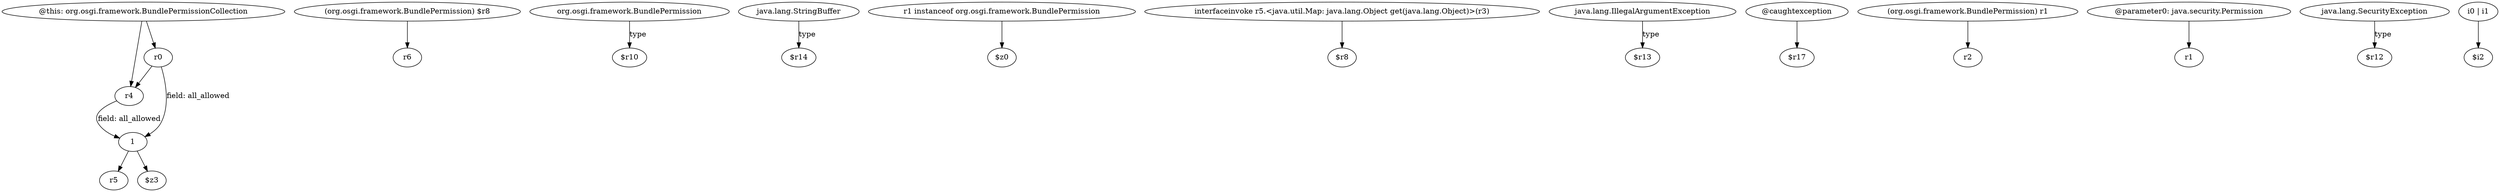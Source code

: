 digraph g {
0[label="1"]
1[label="r5"]
0->1[label=""]
2[label="(org.osgi.framework.BundlePermission) $r8"]
3[label="r6"]
2->3[label=""]
4[label="org.osgi.framework.BundlePermission"]
5[label="$r10"]
4->5[label="type"]
6[label="r4"]
6->0[label="field: all_allowed"]
7[label="java.lang.StringBuffer"]
8[label="$r14"]
7->8[label="type"]
9[label="r1 instanceof org.osgi.framework.BundlePermission"]
10[label="$z0"]
9->10[label=""]
11[label="@this: org.osgi.framework.BundlePermissionCollection"]
12[label="r0"]
11->12[label=""]
12->0[label="field: all_allowed"]
13[label="interfaceinvoke r5.<java.util.Map: java.lang.Object get(java.lang.Object)>(r3)"]
14[label="$r8"]
13->14[label=""]
15[label="java.lang.IllegalArgumentException"]
16[label="$r13"]
15->16[label="type"]
17[label="@caughtexception"]
18[label="$r17"]
17->18[label=""]
19[label="(org.osgi.framework.BundlePermission) r1"]
20[label="r2"]
19->20[label=""]
21[label="@parameter0: java.security.Permission"]
22[label="r1"]
21->22[label=""]
23[label="java.lang.SecurityException"]
24[label="$r12"]
23->24[label="type"]
25[label="i0 | i1"]
26[label="$i2"]
25->26[label=""]
27[label="$z3"]
0->27[label=""]
11->6[label=""]
12->6[label=""]
}